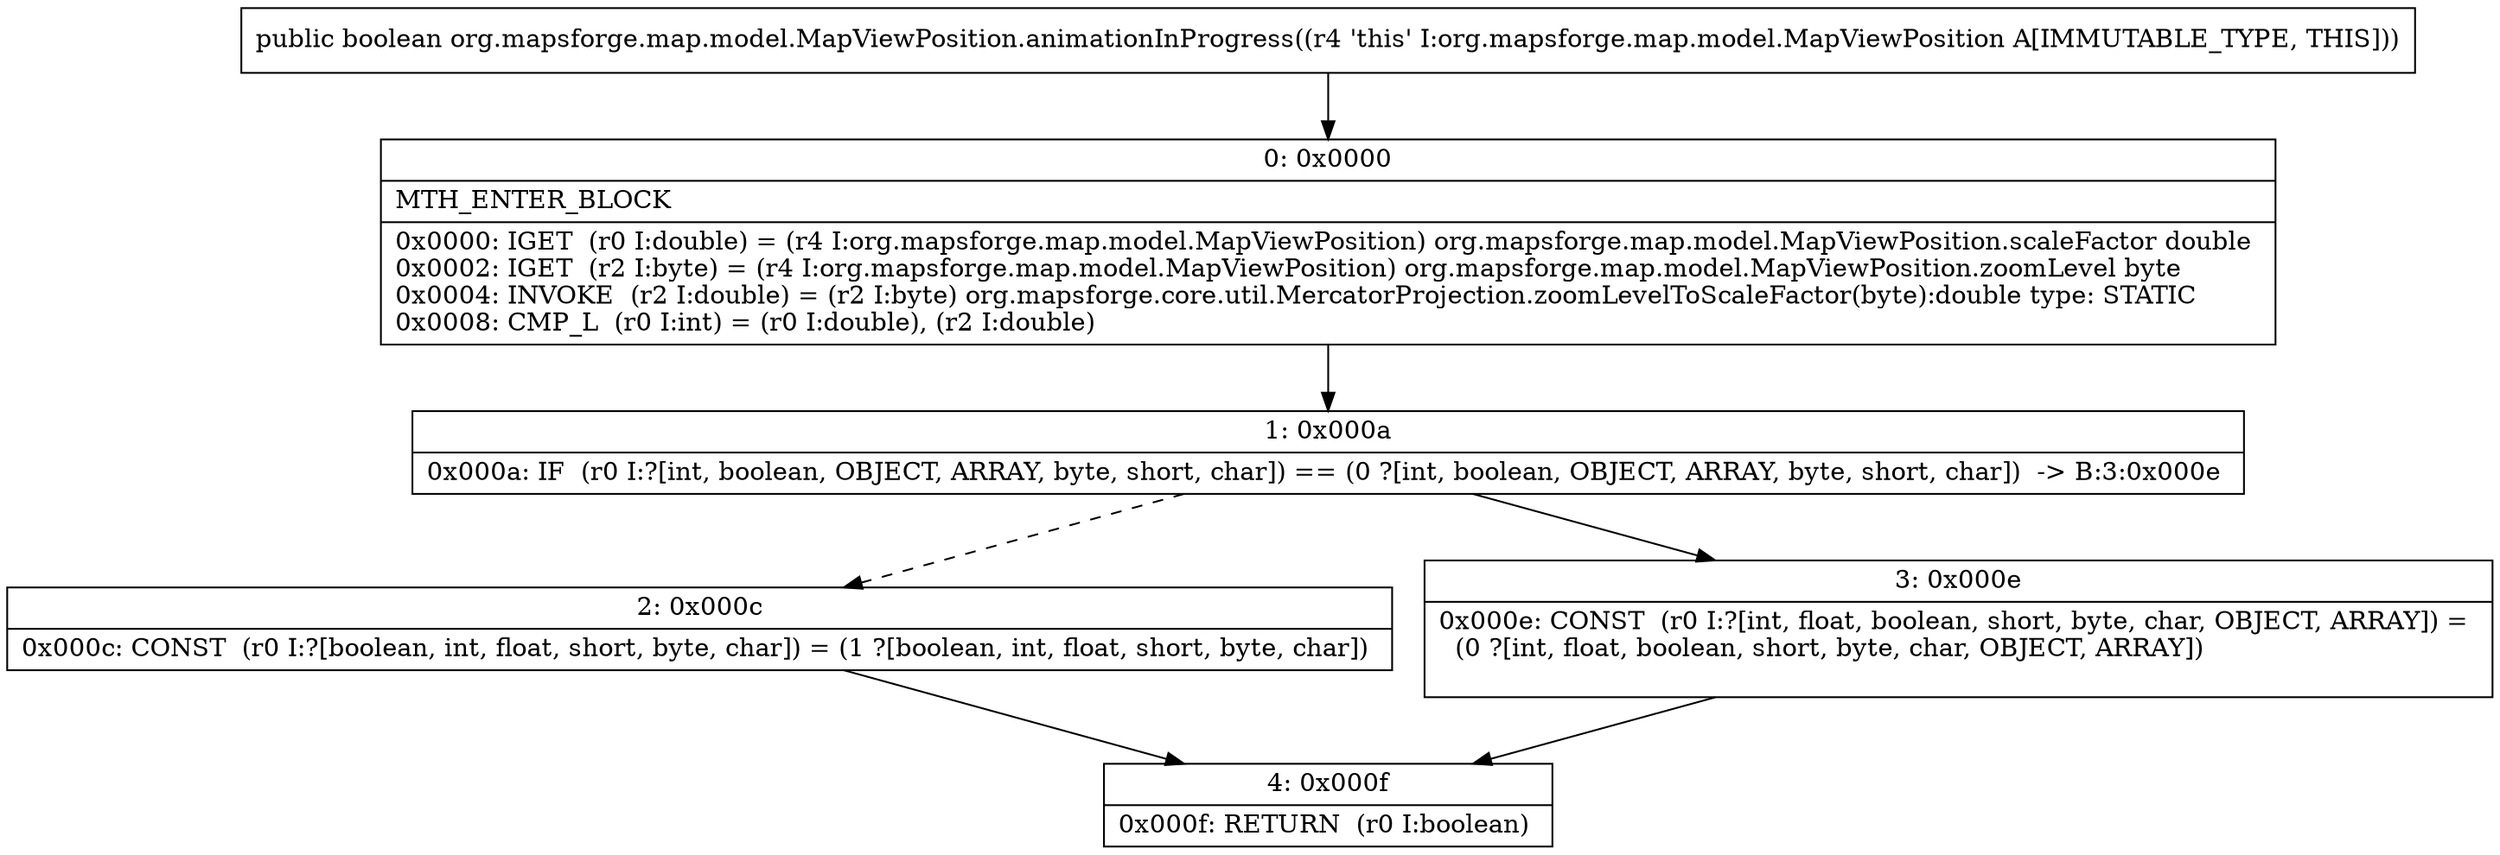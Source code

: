 digraph "CFG fororg.mapsforge.map.model.MapViewPosition.animationInProgress()Z" {
Node_0 [shape=record,label="{0\:\ 0x0000|MTH_ENTER_BLOCK\l|0x0000: IGET  (r0 I:double) = (r4 I:org.mapsforge.map.model.MapViewPosition) org.mapsforge.map.model.MapViewPosition.scaleFactor double \l0x0002: IGET  (r2 I:byte) = (r4 I:org.mapsforge.map.model.MapViewPosition) org.mapsforge.map.model.MapViewPosition.zoomLevel byte \l0x0004: INVOKE  (r2 I:double) = (r2 I:byte) org.mapsforge.core.util.MercatorProjection.zoomLevelToScaleFactor(byte):double type: STATIC \l0x0008: CMP_L  (r0 I:int) = (r0 I:double), (r2 I:double) \l}"];
Node_1 [shape=record,label="{1\:\ 0x000a|0x000a: IF  (r0 I:?[int, boolean, OBJECT, ARRAY, byte, short, char]) == (0 ?[int, boolean, OBJECT, ARRAY, byte, short, char])  \-\> B:3:0x000e \l}"];
Node_2 [shape=record,label="{2\:\ 0x000c|0x000c: CONST  (r0 I:?[boolean, int, float, short, byte, char]) = (1 ?[boolean, int, float, short, byte, char]) \l}"];
Node_3 [shape=record,label="{3\:\ 0x000e|0x000e: CONST  (r0 I:?[int, float, boolean, short, byte, char, OBJECT, ARRAY]) = \l  (0 ?[int, float, boolean, short, byte, char, OBJECT, ARRAY])\l \l}"];
Node_4 [shape=record,label="{4\:\ 0x000f|0x000f: RETURN  (r0 I:boolean) \l}"];
MethodNode[shape=record,label="{public boolean org.mapsforge.map.model.MapViewPosition.animationInProgress((r4 'this' I:org.mapsforge.map.model.MapViewPosition A[IMMUTABLE_TYPE, THIS])) }"];
MethodNode -> Node_0;
Node_0 -> Node_1;
Node_1 -> Node_2[style=dashed];
Node_1 -> Node_3;
Node_2 -> Node_4;
Node_3 -> Node_4;
}

